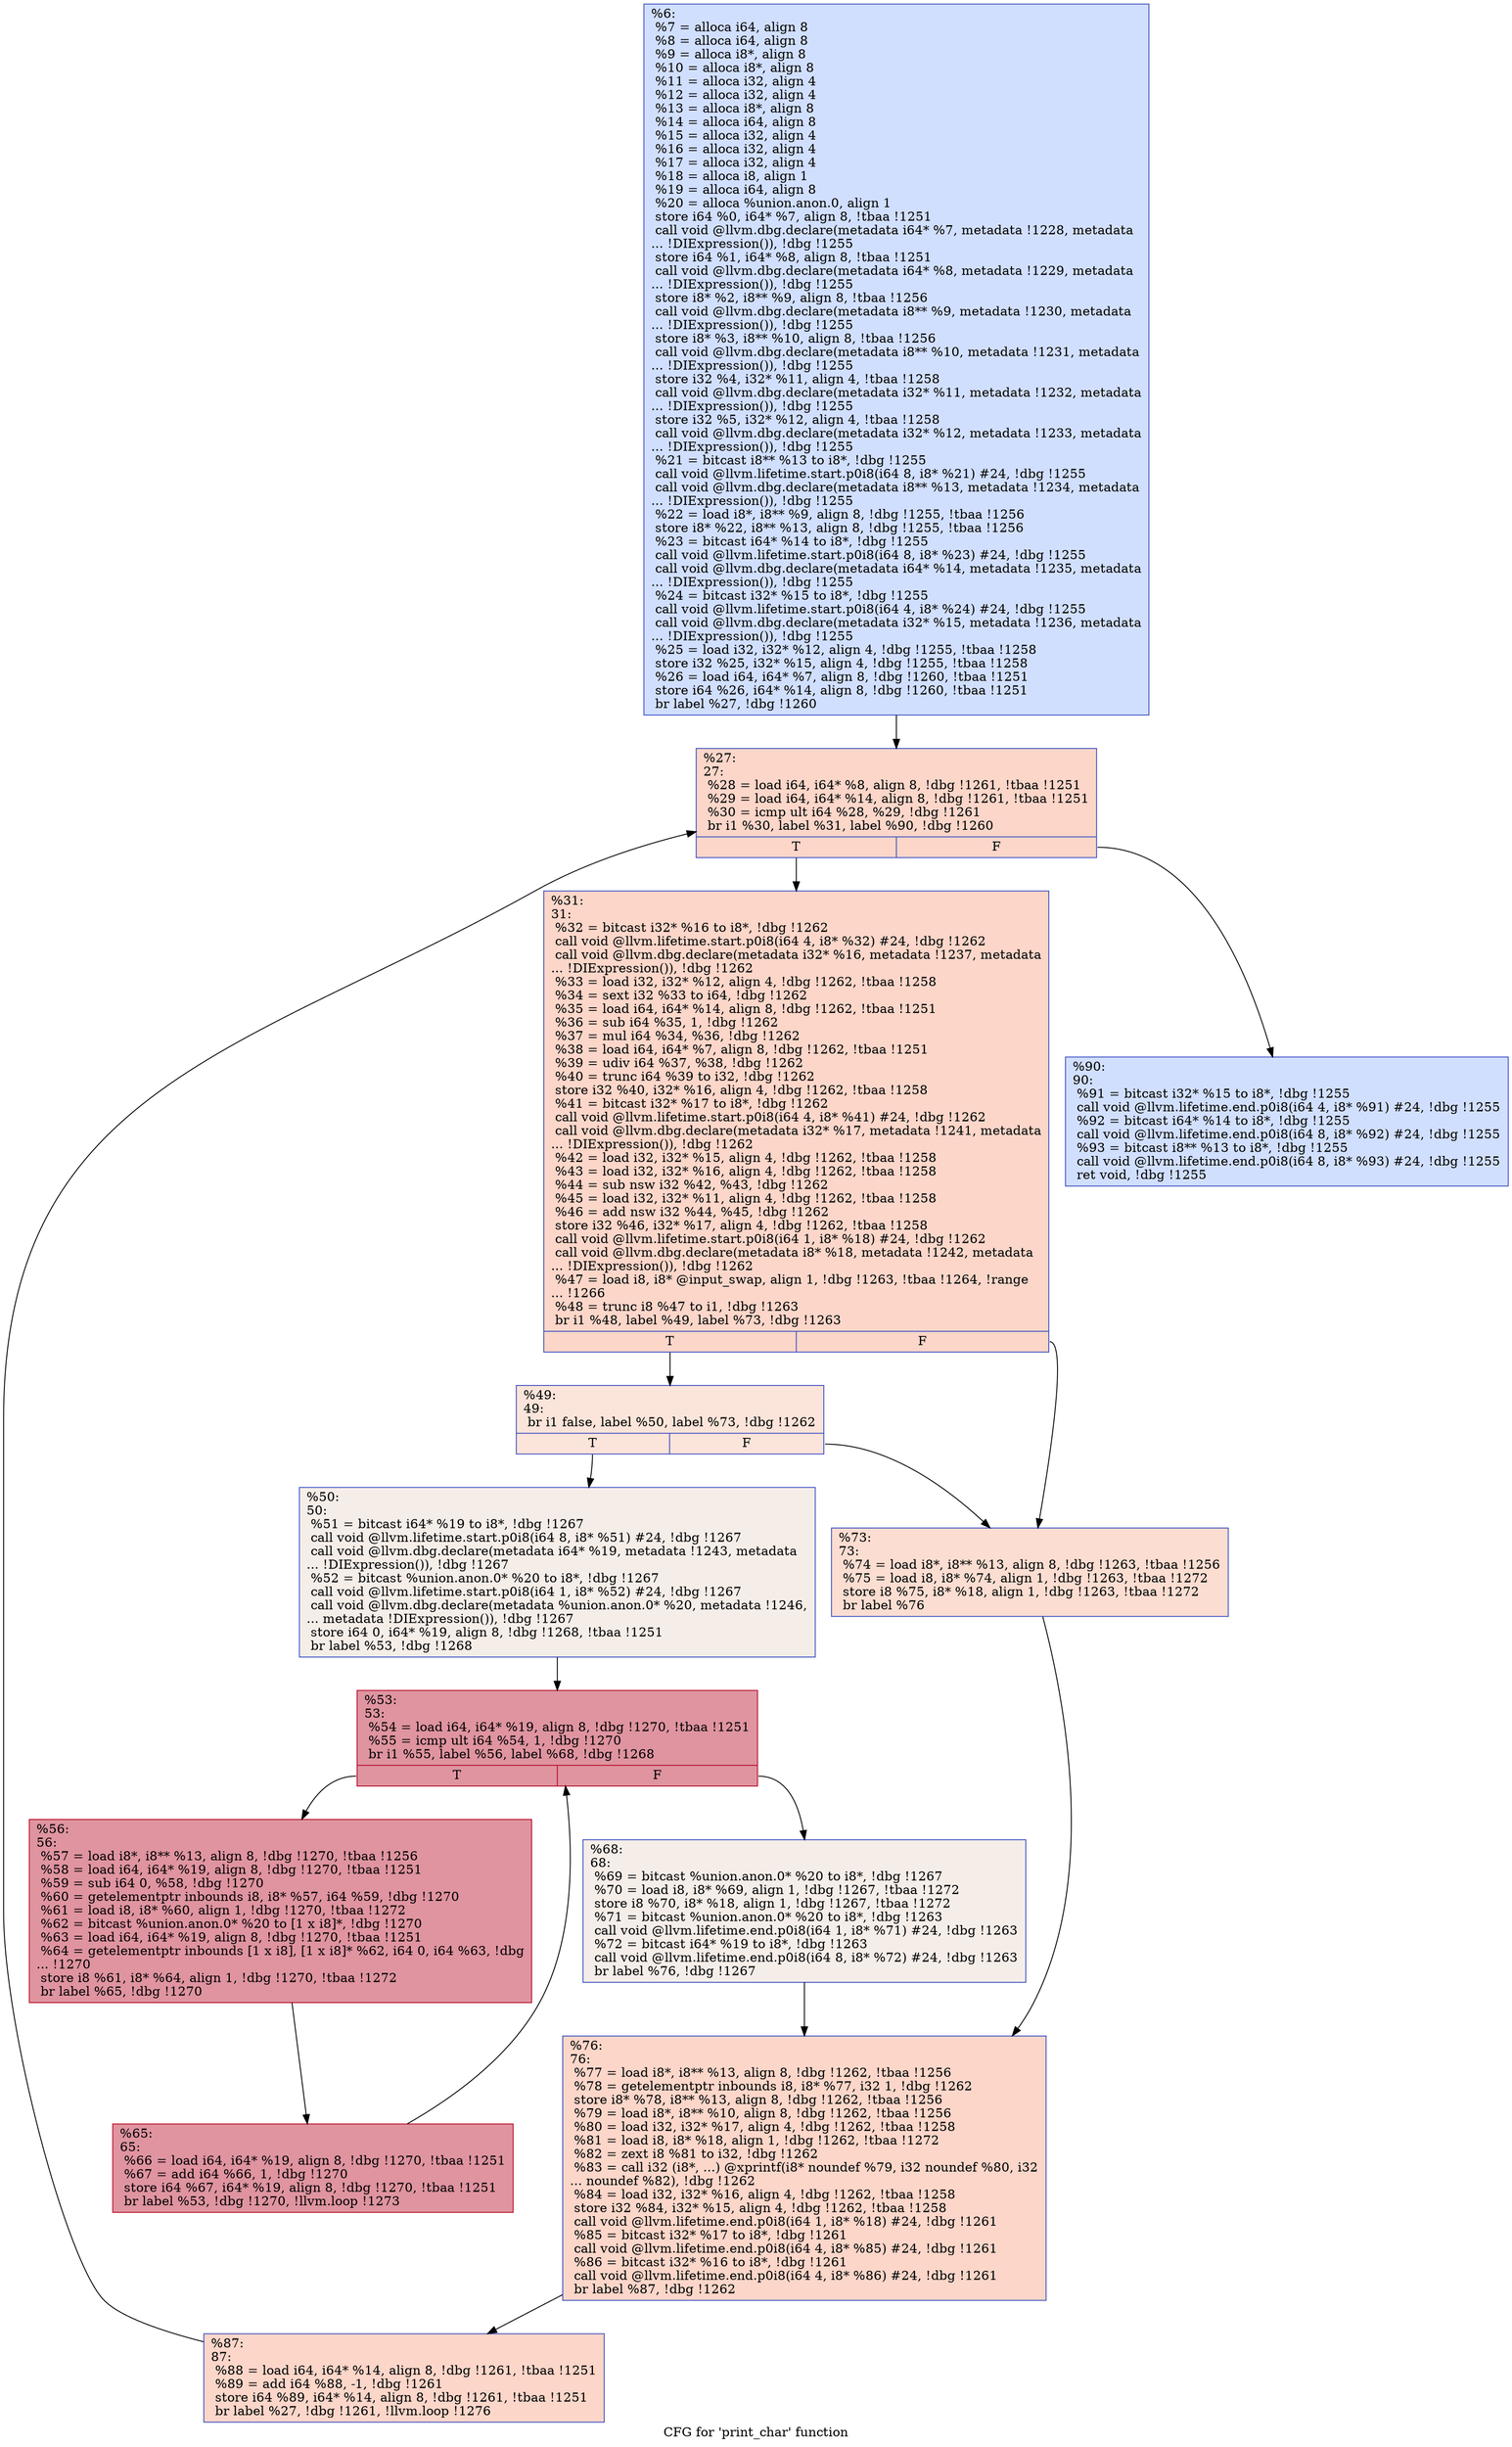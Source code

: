 digraph "CFG for 'print_char' function" {
	label="CFG for 'print_char' function";

	Node0xa277c0 [shape=record,color="#3d50c3ff", style=filled, fillcolor="#96b7ff70",label="{%6:\l  %7 = alloca i64, align 8\l  %8 = alloca i64, align 8\l  %9 = alloca i8*, align 8\l  %10 = alloca i8*, align 8\l  %11 = alloca i32, align 4\l  %12 = alloca i32, align 4\l  %13 = alloca i8*, align 8\l  %14 = alloca i64, align 8\l  %15 = alloca i32, align 4\l  %16 = alloca i32, align 4\l  %17 = alloca i32, align 4\l  %18 = alloca i8, align 1\l  %19 = alloca i64, align 8\l  %20 = alloca %union.anon.0, align 1\l  store i64 %0, i64* %7, align 8, !tbaa !1251\l  call void @llvm.dbg.declare(metadata i64* %7, metadata !1228, metadata\l... !DIExpression()), !dbg !1255\l  store i64 %1, i64* %8, align 8, !tbaa !1251\l  call void @llvm.dbg.declare(metadata i64* %8, metadata !1229, metadata\l... !DIExpression()), !dbg !1255\l  store i8* %2, i8** %9, align 8, !tbaa !1256\l  call void @llvm.dbg.declare(metadata i8** %9, metadata !1230, metadata\l... !DIExpression()), !dbg !1255\l  store i8* %3, i8** %10, align 8, !tbaa !1256\l  call void @llvm.dbg.declare(metadata i8** %10, metadata !1231, metadata\l... !DIExpression()), !dbg !1255\l  store i32 %4, i32* %11, align 4, !tbaa !1258\l  call void @llvm.dbg.declare(metadata i32* %11, metadata !1232, metadata\l... !DIExpression()), !dbg !1255\l  store i32 %5, i32* %12, align 4, !tbaa !1258\l  call void @llvm.dbg.declare(metadata i32* %12, metadata !1233, metadata\l... !DIExpression()), !dbg !1255\l  %21 = bitcast i8** %13 to i8*, !dbg !1255\l  call void @llvm.lifetime.start.p0i8(i64 8, i8* %21) #24, !dbg !1255\l  call void @llvm.dbg.declare(metadata i8** %13, metadata !1234, metadata\l... !DIExpression()), !dbg !1255\l  %22 = load i8*, i8** %9, align 8, !dbg !1255, !tbaa !1256\l  store i8* %22, i8** %13, align 8, !dbg !1255, !tbaa !1256\l  %23 = bitcast i64* %14 to i8*, !dbg !1255\l  call void @llvm.lifetime.start.p0i8(i64 8, i8* %23) #24, !dbg !1255\l  call void @llvm.dbg.declare(metadata i64* %14, metadata !1235, metadata\l... !DIExpression()), !dbg !1255\l  %24 = bitcast i32* %15 to i8*, !dbg !1255\l  call void @llvm.lifetime.start.p0i8(i64 4, i8* %24) #24, !dbg !1255\l  call void @llvm.dbg.declare(metadata i32* %15, metadata !1236, metadata\l... !DIExpression()), !dbg !1255\l  %25 = load i32, i32* %12, align 4, !dbg !1255, !tbaa !1258\l  store i32 %25, i32* %15, align 4, !dbg !1255, !tbaa !1258\l  %26 = load i64, i64* %7, align 8, !dbg !1260, !tbaa !1251\l  store i64 %26, i64* %14, align 8, !dbg !1260, !tbaa !1251\l  br label %27, !dbg !1260\l}"];
	Node0xa277c0 -> Node0xa27850;
	Node0xa27850 [shape=record,color="#3d50c3ff", style=filled, fillcolor="#f6a38570",label="{%27:\l27:                                               \l  %28 = load i64, i64* %8, align 8, !dbg !1261, !tbaa !1251\l  %29 = load i64, i64* %14, align 8, !dbg !1261, !tbaa !1251\l  %30 = icmp ult i64 %28, %29, !dbg !1261\l  br i1 %30, label %31, label %90, !dbg !1260\l|{<s0>T|<s1>F}}"];
	Node0xa27850:s0 -> Node0xa278a0;
	Node0xa27850:s1 -> Node0xa27bc0;
	Node0xa278a0 [shape=record,color="#3d50c3ff", style=filled, fillcolor="#f6a38570",label="{%31:\l31:                                               \l  %32 = bitcast i32* %16 to i8*, !dbg !1262\l  call void @llvm.lifetime.start.p0i8(i64 4, i8* %32) #24, !dbg !1262\l  call void @llvm.dbg.declare(metadata i32* %16, metadata !1237, metadata\l... !DIExpression()), !dbg !1262\l  %33 = load i32, i32* %12, align 4, !dbg !1262, !tbaa !1258\l  %34 = sext i32 %33 to i64, !dbg !1262\l  %35 = load i64, i64* %14, align 8, !dbg !1262, !tbaa !1251\l  %36 = sub i64 %35, 1, !dbg !1262\l  %37 = mul i64 %34, %36, !dbg !1262\l  %38 = load i64, i64* %7, align 8, !dbg !1262, !tbaa !1251\l  %39 = udiv i64 %37, %38, !dbg !1262\l  %40 = trunc i64 %39 to i32, !dbg !1262\l  store i32 %40, i32* %16, align 4, !dbg !1262, !tbaa !1258\l  %41 = bitcast i32* %17 to i8*, !dbg !1262\l  call void @llvm.lifetime.start.p0i8(i64 4, i8* %41) #24, !dbg !1262\l  call void @llvm.dbg.declare(metadata i32* %17, metadata !1241, metadata\l... !DIExpression()), !dbg !1262\l  %42 = load i32, i32* %15, align 4, !dbg !1262, !tbaa !1258\l  %43 = load i32, i32* %16, align 4, !dbg !1262, !tbaa !1258\l  %44 = sub nsw i32 %42, %43, !dbg !1262\l  %45 = load i32, i32* %11, align 4, !dbg !1262, !tbaa !1258\l  %46 = add nsw i32 %44, %45, !dbg !1262\l  store i32 %46, i32* %17, align 4, !dbg !1262, !tbaa !1258\l  call void @llvm.lifetime.start.p0i8(i64 1, i8* %18) #24, !dbg !1262\l  call void @llvm.dbg.declare(metadata i8* %18, metadata !1242, metadata\l... !DIExpression()), !dbg !1262\l  %47 = load i8, i8* @input_swap, align 1, !dbg !1263, !tbaa !1264, !range\l... !1266\l  %48 = trunc i8 %47 to i1, !dbg !1263\l  br i1 %48, label %49, label %73, !dbg !1263\l|{<s0>T|<s1>F}}"];
	Node0xa278a0:s0 -> Node0xa278f0;
	Node0xa278a0:s1 -> Node0xa27ad0;
	Node0xa278f0 [shape=record,color="#3d50c3ff", style=filled, fillcolor="#f5c1a970",label="{%49:\l49:                                               \l  br i1 false, label %50, label %73, !dbg !1262\l|{<s0>T|<s1>F}}"];
	Node0xa278f0:s0 -> Node0xa27940;
	Node0xa278f0:s1 -> Node0xa27ad0;
	Node0xa27940 [shape=record,color="#3d50c3ff", style=filled, fillcolor="#e8d6cc70",label="{%50:\l50:                                               \l  %51 = bitcast i64* %19 to i8*, !dbg !1267\l  call void @llvm.lifetime.start.p0i8(i64 8, i8* %51) #24, !dbg !1267\l  call void @llvm.dbg.declare(metadata i64* %19, metadata !1243, metadata\l... !DIExpression()), !dbg !1267\l  %52 = bitcast %union.anon.0* %20 to i8*, !dbg !1267\l  call void @llvm.lifetime.start.p0i8(i64 1, i8* %52) #24, !dbg !1267\l  call void @llvm.dbg.declare(metadata %union.anon.0* %20, metadata !1246,\l... metadata !DIExpression()), !dbg !1267\l  store i64 0, i64* %19, align 8, !dbg !1268, !tbaa !1251\l  br label %53, !dbg !1268\l}"];
	Node0xa27940 -> Node0xa27990;
	Node0xa27990 [shape=record,color="#b70d28ff", style=filled, fillcolor="#b70d2870",label="{%53:\l53:                                               \l  %54 = load i64, i64* %19, align 8, !dbg !1270, !tbaa !1251\l  %55 = icmp ult i64 %54, 1, !dbg !1270\l  br i1 %55, label %56, label %68, !dbg !1268\l|{<s0>T|<s1>F}}"];
	Node0xa27990:s0 -> Node0xa279e0;
	Node0xa27990:s1 -> Node0xa27a80;
	Node0xa279e0 [shape=record,color="#b70d28ff", style=filled, fillcolor="#b70d2870",label="{%56:\l56:                                               \l  %57 = load i8*, i8** %13, align 8, !dbg !1270, !tbaa !1256\l  %58 = load i64, i64* %19, align 8, !dbg !1270, !tbaa !1251\l  %59 = sub i64 0, %58, !dbg !1270\l  %60 = getelementptr inbounds i8, i8* %57, i64 %59, !dbg !1270\l  %61 = load i8, i8* %60, align 1, !dbg !1270, !tbaa !1272\l  %62 = bitcast %union.anon.0* %20 to [1 x i8]*, !dbg !1270\l  %63 = load i64, i64* %19, align 8, !dbg !1270, !tbaa !1251\l  %64 = getelementptr inbounds [1 x i8], [1 x i8]* %62, i64 0, i64 %63, !dbg\l... !1270\l  store i8 %61, i8* %64, align 1, !dbg !1270, !tbaa !1272\l  br label %65, !dbg !1270\l}"];
	Node0xa279e0 -> Node0xa27a30;
	Node0xa27a30 [shape=record,color="#b70d28ff", style=filled, fillcolor="#b70d2870",label="{%65:\l65:                                               \l  %66 = load i64, i64* %19, align 8, !dbg !1270, !tbaa !1251\l  %67 = add i64 %66, 1, !dbg !1270\l  store i64 %67, i64* %19, align 8, !dbg !1270, !tbaa !1251\l  br label %53, !dbg !1270, !llvm.loop !1273\l}"];
	Node0xa27a30 -> Node0xa27990;
	Node0xa27a80 [shape=record,color="#3d50c3ff", style=filled, fillcolor="#e8d6cc70",label="{%68:\l68:                                               \l  %69 = bitcast %union.anon.0* %20 to i8*, !dbg !1267\l  %70 = load i8, i8* %69, align 1, !dbg !1267, !tbaa !1272\l  store i8 %70, i8* %18, align 1, !dbg !1267, !tbaa !1272\l  %71 = bitcast %union.anon.0* %20 to i8*, !dbg !1263\l  call void @llvm.lifetime.end.p0i8(i64 1, i8* %71) #24, !dbg !1263\l  %72 = bitcast i64* %19 to i8*, !dbg !1263\l  call void @llvm.lifetime.end.p0i8(i64 8, i8* %72) #24, !dbg !1263\l  br label %76, !dbg !1267\l}"];
	Node0xa27a80 -> Node0xa27b20;
	Node0xa27ad0 [shape=record,color="#3d50c3ff", style=filled, fillcolor="#f7b39670",label="{%73:\l73:                                               \l  %74 = load i8*, i8** %13, align 8, !dbg !1263, !tbaa !1256\l  %75 = load i8, i8* %74, align 1, !dbg !1263, !tbaa !1272\l  store i8 %75, i8* %18, align 1, !dbg !1263, !tbaa !1272\l  br label %76\l}"];
	Node0xa27ad0 -> Node0xa27b20;
	Node0xa27b20 [shape=record,color="#3d50c3ff", style=filled, fillcolor="#f6a38570",label="{%76:\l76:                                               \l  %77 = load i8*, i8** %13, align 8, !dbg !1262, !tbaa !1256\l  %78 = getelementptr inbounds i8, i8* %77, i32 1, !dbg !1262\l  store i8* %78, i8** %13, align 8, !dbg !1262, !tbaa !1256\l  %79 = load i8*, i8** %10, align 8, !dbg !1262, !tbaa !1256\l  %80 = load i32, i32* %17, align 4, !dbg !1262, !tbaa !1258\l  %81 = load i8, i8* %18, align 1, !dbg !1262, !tbaa !1272\l  %82 = zext i8 %81 to i32, !dbg !1262\l  %83 = call i32 (i8*, ...) @xprintf(i8* noundef %79, i32 noundef %80, i32\l... noundef %82), !dbg !1262\l  %84 = load i32, i32* %16, align 4, !dbg !1262, !tbaa !1258\l  store i32 %84, i32* %15, align 4, !dbg !1262, !tbaa !1258\l  call void @llvm.lifetime.end.p0i8(i64 1, i8* %18) #24, !dbg !1261\l  %85 = bitcast i32* %17 to i8*, !dbg !1261\l  call void @llvm.lifetime.end.p0i8(i64 4, i8* %85) #24, !dbg !1261\l  %86 = bitcast i32* %16 to i8*, !dbg !1261\l  call void @llvm.lifetime.end.p0i8(i64 4, i8* %86) #24, !dbg !1261\l  br label %87, !dbg !1262\l}"];
	Node0xa27b20 -> Node0xa27b70;
	Node0xa27b70 [shape=record,color="#3d50c3ff", style=filled, fillcolor="#f6a38570",label="{%87:\l87:                                               \l  %88 = load i64, i64* %14, align 8, !dbg !1261, !tbaa !1251\l  %89 = add i64 %88, -1, !dbg !1261\l  store i64 %89, i64* %14, align 8, !dbg !1261, !tbaa !1251\l  br label %27, !dbg !1261, !llvm.loop !1276\l}"];
	Node0xa27b70 -> Node0xa27850;
	Node0xa27bc0 [shape=record,color="#3d50c3ff", style=filled, fillcolor="#96b7ff70",label="{%90:\l90:                                               \l  %91 = bitcast i32* %15 to i8*, !dbg !1255\l  call void @llvm.lifetime.end.p0i8(i64 4, i8* %91) #24, !dbg !1255\l  %92 = bitcast i64* %14 to i8*, !dbg !1255\l  call void @llvm.lifetime.end.p0i8(i64 8, i8* %92) #24, !dbg !1255\l  %93 = bitcast i8** %13 to i8*, !dbg !1255\l  call void @llvm.lifetime.end.p0i8(i64 8, i8* %93) #24, !dbg !1255\l  ret void, !dbg !1255\l}"];
}
